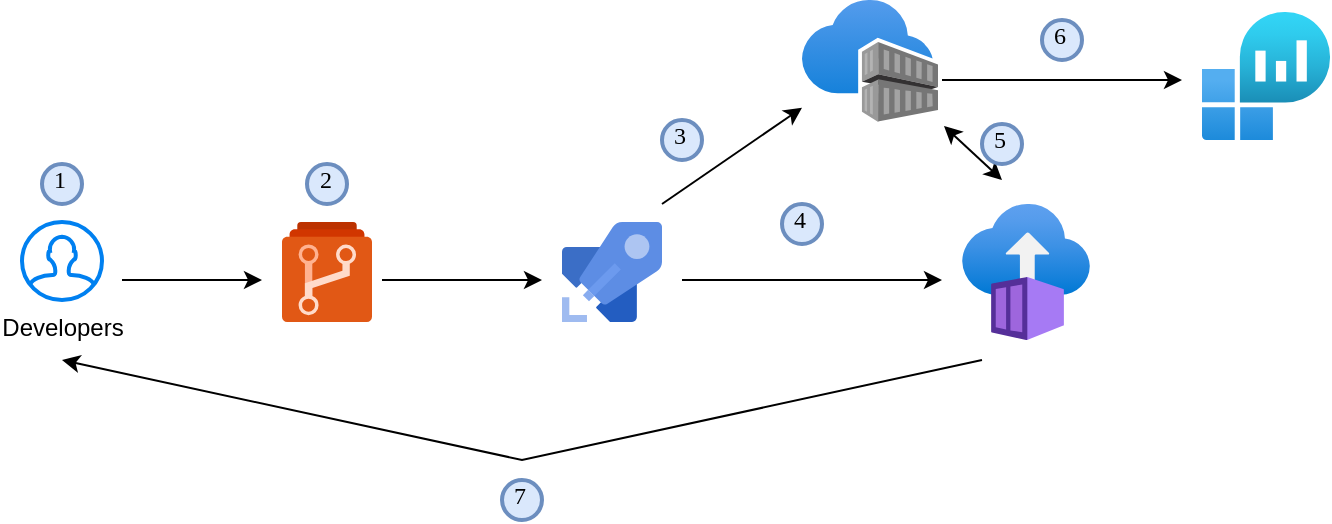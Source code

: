 <mxfile version="16.5.5" type="device"><diagram id="iqRXqLIwbFCzk3txTsdL" name="Page-1"><mxGraphModel dx="1420" dy="779" grid="1" gridSize="10" guides="1" tooltips="1" connect="1" arrows="1" fold="1" page="1" pageScale="1" pageWidth="827" pageHeight="1169" math="0" shadow="0"><root><mxCell id="0"/><mxCell id="1" parent="0"/><mxCell id="BRrBCulUVHzmFlinDcRw-1" value="" style="sketch=0;aspect=fixed;html=1;points=[];align=center;image;fontSize=12;image=img/lib/mscae/Azure_Repos.svg;" vertex="1" parent="1"><mxGeometry x="240" y="251" width="45" height="50" as="geometry"/></mxCell><mxCell id="BRrBCulUVHzmFlinDcRw-2" value="" style="sketch=0;aspect=fixed;html=1;points=[];align=center;image;fontSize=12;image=img/lib/mscae/Azure_Pipelines.svg;" vertex="1" parent="1"><mxGeometry x="380" y="251" width="50" height="50" as="geometry"/></mxCell><mxCell id="BRrBCulUVHzmFlinDcRw-3" value="" style="aspect=fixed;html=1;points=[];align=center;image;fontSize=12;image=img/lib/azure2/containers/Container_Registries.svg;" vertex="1" parent="1"><mxGeometry x="500" y="140" width="68" height="61" as="geometry"/></mxCell><mxCell id="BRrBCulUVHzmFlinDcRw-4" value="" style="aspect=fixed;html=1;points=[];align=center;image;fontSize=12;image=img/lib/azure2/compute/Container_Instances.svg;" vertex="1" parent="1"><mxGeometry x="580" y="242" width="64" height="68" as="geometry"/></mxCell><mxCell id="BRrBCulUVHzmFlinDcRw-5" value="Developers" style="html=1;verticalLabelPosition=bottom;align=center;labelBackgroundColor=#ffffff;verticalAlign=top;strokeWidth=2;strokeColor=#0080F0;shadow=0;dashed=0;shape=mxgraph.ios7.icons.user;" vertex="1" parent="1"><mxGeometry x="110" y="251" width="40" height="39" as="geometry"/></mxCell><mxCell id="BRrBCulUVHzmFlinDcRw-6" value="" style="endArrow=classic;html=1;rounded=0;" edge="1" parent="1"><mxGeometry width="50" height="50" relative="1" as="geometry"><mxPoint x="160" y="280" as="sourcePoint"/><mxPoint x="230" y="280" as="targetPoint"/></mxGeometry></mxCell><mxCell id="BRrBCulUVHzmFlinDcRw-7" value="" style="endArrow=classic;html=1;rounded=0;" edge="1" parent="1"><mxGeometry width="50" height="50" relative="1" as="geometry"><mxPoint x="290" y="280" as="sourcePoint"/><mxPoint x="370" y="280" as="targetPoint"/></mxGeometry></mxCell><mxCell id="BRrBCulUVHzmFlinDcRw-8" value="" style="endArrow=classic;html=1;rounded=0;" edge="1" parent="1" target="BRrBCulUVHzmFlinDcRw-3"><mxGeometry width="50" height="50" relative="1" as="geometry"><mxPoint x="430" y="242" as="sourcePoint"/><mxPoint x="484" y="242" as="targetPoint"/></mxGeometry></mxCell><mxCell id="BRrBCulUVHzmFlinDcRw-10" value="" style="endArrow=classic;html=1;rounded=0;" edge="1" parent="1"><mxGeometry width="50" height="50" relative="1" as="geometry"><mxPoint x="440" y="280" as="sourcePoint"/><mxPoint x="570" y="280" as="targetPoint"/></mxGeometry></mxCell><mxCell id="BRrBCulUVHzmFlinDcRw-11" value="" style="endArrow=classic;html=1;rounded=0;" edge="1" parent="1"><mxGeometry width="50" height="50" relative="1" as="geometry"><mxPoint x="590" y="320" as="sourcePoint"/><mxPoint x="130" y="320" as="targetPoint"/><Array as="points"><mxPoint x="360" y="370"/></Array></mxGeometry></mxCell><mxCell id="BRrBCulUVHzmFlinDcRw-13" value="1" style="ellipse;whiteSpace=wrap;html=1;aspect=fixed;strokeWidth=2;fontFamily=Tahoma;spacingBottom=4;spacingRight=2;strokeColor=#6c8ebf;fillColor=#dae8fc;" vertex="1" parent="1"><mxGeometry x="120" y="222" width="20" height="20" as="geometry"/></mxCell><mxCell id="BRrBCulUVHzmFlinDcRw-14" value="2" style="ellipse;whiteSpace=wrap;html=1;aspect=fixed;strokeWidth=2;fontFamily=Tahoma;spacingBottom=4;spacingRight=2;strokeColor=#6c8ebf;fillColor=#dae8fc;" vertex="1" parent="1"><mxGeometry x="252.5" y="222" width="20" height="20" as="geometry"/></mxCell><mxCell id="BRrBCulUVHzmFlinDcRw-15" value="3" style="ellipse;whiteSpace=wrap;html=1;aspect=fixed;strokeWidth=2;fontFamily=Tahoma;spacingBottom=4;spacingRight=2;strokeColor=#6c8ebf;fillColor=#dae8fc;" vertex="1" parent="1"><mxGeometry x="430" y="200" width="20" height="20" as="geometry"/></mxCell><mxCell id="BRrBCulUVHzmFlinDcRw-16" value="4" style="ellipse;whiteSpace=wrap;html=1;aspect=fixed;strokeWidth=2;fontFamily=Tahoma;spacingBottom=4;spacingRight=2;strokeColor=#6c8ebf;fillColor=#dae8fc;" vertex="1" parent="1"><mxGeometry x="490" y="242" width="20" height="20" as="geometry"/></mxCell><mxCell id="BRrBCulUVHzmFlinDcRw-17" value="" style="endArrow=classic;startArrow=classic;html=1;rounded=0;exitX=1.044;exitY=1.033;exitDx=0;exitDy=0;exitPerimeter=0;" edge="1" parent="1" source="BRrBCulUVHzmFlinDcRw-3"><mxGeometry width="50" height="50" relative="1" as="geometry"><mxPoint x="390" y="420" as="sourcePoint"/><mxPoint x="600" y="230" as="targetPoint"/></mxGeometry></mxCell><mxCell id="BRrBCulUVHzmFlinDcRw-18" value="5" style="ellipse;whiteSpace=wrap;html=1;aspect=fixed;strokeWidth=2;fontFamily=Tahoma;spacingBottom=4;spacingRight=2;strokeColor=#6c8ebf;fillColor=#dae8fc;" vertex="1" parent="1"><mxGeometry x="590" y="202" width="20" height="20" as="geometry"/></mxCell><mxCell id="BRrBCulUVHzmFlinDcRw-19" value="6" style="ellipse;whiteSpace=wrap;html=1;aspect=fixed;strokeWidth=2;fontFamily=Tahoma;spacingBottom=4;spacingRight=2;strokeColor=#6c8ebf;fillColor=#dae8fc;" vertex="1" parent="1"><mxGeometry x="620" y="150" width="20" height="20" as="geometry"/></mxCell><mxCell id="BRrBCulUVHzmFlinDcRw-20" value="7" style="ellipse;whiteSpace=wrap;html=1;aspect=fixed;strokeWidth=2;fontFamily=Tahoma;spacingBottom=4;spacingRight=2;strokeColor=#6c8ebf;fillColor=#dae8fc;" vertex="1" parent="1"><mxGeometry x="350" y="380" width="20" height="20" as="geometry"/></mxCell><mxCell id="BRrBCulUVHzmFlinDcRw-21" value="" style="aspect=fixed;html=1;points=[];align=center;image;fontSize=12;image=img/lib/azure2/analytics/Log_Analytics_Workspaces.svg;" vertex="1" parent="1"><mxGeometry x="700" y="146" width="64" height="64" as="geometry"/></mxCell><mxCell id="BRrBCulUVHzmFlinDcRw-22" value="" style="endArrow=classic;html=1;rounded=0;" edge="1" parent="1"><mxGeometry width="50" height="50" relative="1" as="geometry"><mxPoint x="570" y="180" as="sourcePoint"/><mxPoint x="690" y="180" as="targetPoint"/></mxGeometry></mxCell></root></mxGraphModel></diagram></mxfile>